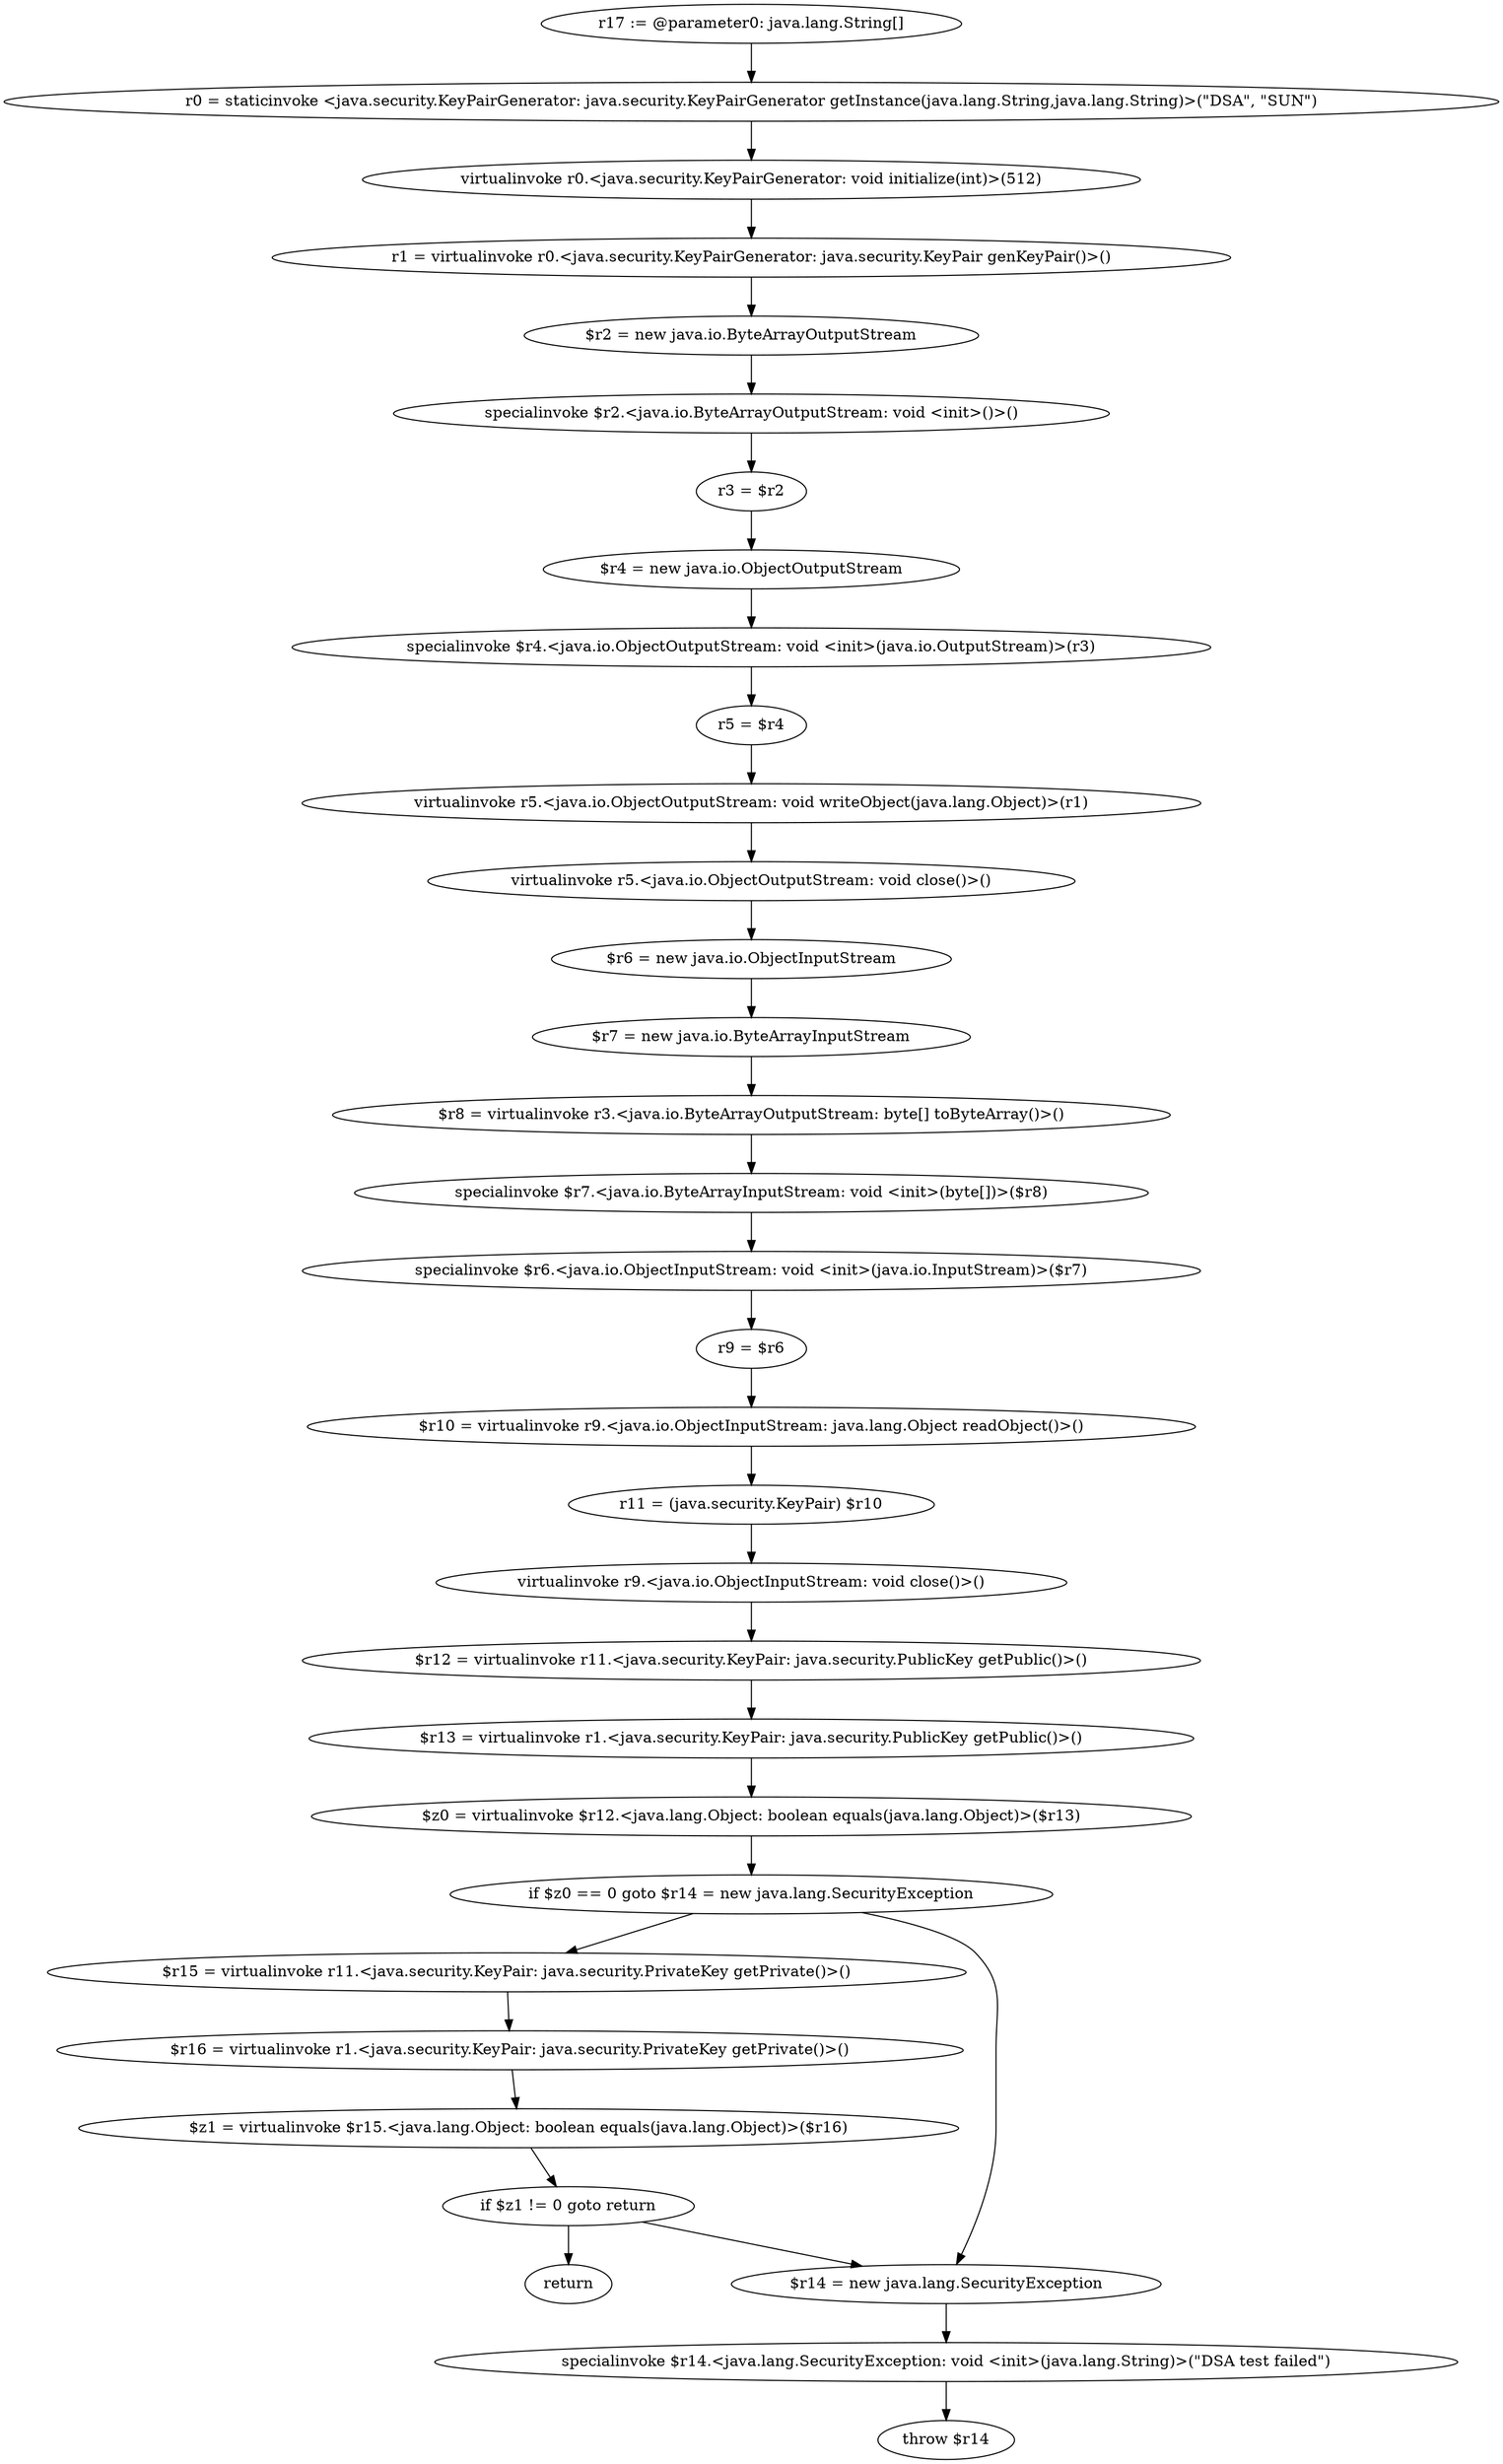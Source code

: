 digraph "unitGraph" {
    "r17 := @parameter0: java.lang.String[]"
    "r0 = staticinvoke <java.security.KeyPairGenerator: java.security.KeyPairGenerator getInstance(java.lang.String,java.lang.String)>(\"DSA\", \"SUN\")"
    "virtualinvoke r0.<java.security.KeyPairGenerator: void initialize(int)>(512)"
    "r1 = virtualinvoke r0.<java.security.KeyPairGenerator: java.security.KeyPair genKeyPair()>()"
    "$r2 = new java.io.ByteArrayOutputStream"
    "specialinvoke $r2.<java.io.ByteArrayOutputStream: void <init>()>()"
    "r3 = $r2"
    "$r4 = new java.io.ObjectOutputStream"
    "specialinvoke $r4.<java.io.ObjectOutputStream: void <init>(java.io.OutputStream)>(r3)"
    "r5 = $r4"
    "virtualinvoke r5.<java.io.ObjectOutputStream: void writeObject(java.lang.Object)>(r1)"
    "virtualinvoke r5.<java.io.ObjectOutputStream: void close()>()"
    "$r6 = new java.io.ObjectInputStream"
    "$r7 = new java.io.ByteArrayInputStream"
    "$r8 = virtualinvoke r3.<java.io.ByteArrayOutputStream: byte[] toByteArray()>()"
    "specialinvoke $r7.<java.io.ByteArrayInputStream: void <init>(byte[])>($r8)"
    "specialinvoke $r6.<java.io.ObjectInputStream: void <init>(java.io.InputStream)>($r7)"
    "r9 = $r6"
    "$r10 = virtualinvoke r9.<java.io.ObjectInputStream: java.lang.Object readObject()>()"
    "r11 = (java.security.KeyPair) $r10"
    "virtualinvoke r9.<java.io.ObjectInputStream: void close()>()"
    "$r12 = virtualinvoke r11.<java.security.KeyPair: java.security.PublicKey getPublic()>()"
    "$r13 = virtualinvoke r1.<java.security.KeyPair: java.security.PublicKey getPublic()>()"
    "$z0 = virtualinvoke $r12.<java.lang.Object: boolean equals(java.lang.Object)>($r13)"
    "if $z0 == 0 goto $r14 = new java.lang.SecurityException"
    "$r15 = virtualinvoke r11.<java.security.KeyPair: java.security.PrivateKey getPrivate()>()"
    "$r16 = virtualinvoke r1.<java.security.KeyPair: java.security.PrivateKey getPrivate()>()"
    "$z1 = virtualinvoke $r15.<java.lang.Object: boolean equals(java.lang.Object)>($r16)"
    "if $z1 != 0 goto return"
    "$r14 = new java.lang.SecurityException"
    "specialinvoke $r14.<java.lang.SecurityException: void <init>(java.lang.String)>(\"DSA test failed\")"
    "throw $r14"
    "return"
    "r17 := @parameter0: java.lang.String[]"->"r0 = staticinvoke <java.security.KeyPairGenerator: java.security.KeyPairGenerator getInstance(java.lang.String,java.lang.String)>(\"DSA\", \"SUN\")";
    "r0 = staticinvoke <java.security.KeyPairGenerator: java.security.KeyPairGenerator getInstance(java.lang.String,java.lang.String)>(\"DSA\", \"SUN\")"->"virtualinvoke r0.<java.security.KeyPairGenerator: void initialize(int)>(512)";
    "virtualinvoke r0.<java.security.KeyPairGenerator: void initialize(int)>(512)"->"r1 = virtualinvoke r0.<java.security.KeyPairGenerator: java.security.KeyPair genKeyPair()>()";
    "r1 = virtualinvoke r0.<java.security.KeyPairGenerator: java.security.KeyPair genKeyPair()>()"->"$r2 = new java.io.ByteArrayOutputStream";
    "$r2 = new java.io.ByteArrayOutputStream"->"specialinvoke $r2.<java.io.ByteArrayOutputStream: void <init>()>()";
    "specialinvoke $r2.<java.io.ByteArrayOutputStream: void <init>()>()"->"r3 = $r2";
    "r3 = $r2"->"$r4 = new java.io.ObjectOutputStream";
    "$r4 = new java.io.ObjectOutputStream"->"specialinvoke $r4.<java.io.ObjectOutputStream: void <init>(java.io.OutputStream)>(r3)";
    "specialinvoke $r4.<java.io.ObjectOutputStream: void <init>(java.io.OutputStream)>(r3)"->"r5 = $r4";
    "r5 = $r4"->"virtualinvoke r5.<java.io.ObjectOutputStream: void writeObject(java.lang.Object)>(r1)";
    "virtualinvoke r5.<java.io.ObjectOutputStream: void writeObject(java.lang.Object)>(r1)"->"virtualinvoke r5.<java.io.ObjectOutputStream: void close()>()";
    "virtualinvoke r5.<java.io.ObjectOutputStream: void close()>()"->"$r6 = new java.io.ObjectInputStream";
    "$r6 = new java.io.ObjectInputStream"->"$r7 = new java.io.ByteArrayInputStream";
    "$r7 = new java.io.ByteArrayInputStream"->"$r8 = virtualinvoke r3.<java.io.ByteArrayOutputStream: byte[] toByteArray()>()";
    "$r8 = virtualinvoke r3.<java.io.ByteArrayOutputStream: byte[] toByteArray()>()"->"specialinvoke $r7.<java.io.ByteArrayInputStream: void <init>(byte[])>($r8)";
    "specialinvoke $r7.<java.io.ByteArrayInputStream: void <init>(byte[])>($r8)"->"specialinvoke $r6.<java.io.ObjectInputStream: void <init>(java.io.InputStream)>($r7)";
    "specialinvoke $r6.<java.io.ObjectInputStream: void <init>(java.io.InputStream)>($r7)"->"r9 = $r6";
    "r9 = $r6"->"$r10 = virtualinvoke r9.<java.io.ObjectInputStream: java.lang.Object readObject()>()";
    "$r10 = virtualinvoke r9.<java.io.ObjectInputStream: java.lang.Object readObject()>()"->"r11 = (java.security.KeyPair) $r10";
    "r11 = (java.security.KeyPair) $r10"->"virtualinvoke r9.<java.io.ObjectInputStream: void close()>()";
    "virtualinvoke r9.<java.io.ObjectInputStream: void close()>()"->"$r12 = virtualinvoke r11.<java.security.KeyPair: java.security.PublicKey getPublic()>()";
    "$r12 = virtualinvoke r11.<java.security.KeyPair: java.security.PublicKey getPublic()>()"->"$r13 = virtualinvoke r1.<java.security.KeyPair: java.security.PublicKey getPublic()>()";
    "$r13 = virtualinvoke r1.<java.security.KeyPair: java.security.PublicKey getPublic()>()"->"$z0 = virtualinvoke $r12.<java.lang.Object: boolean equals(java.lang.Object)>($r13)";
    "$z0 = virtualinvoke $r12.<java.lang.Object: boolean equals(java.lang.Object)>($r13)"->"if $z0 == 0 goto $r14 = new java.lang.SecurityException";
    "if $z0 == 0 goto $r14 = new java.lang.SecurityException"->"$r15 = virtualinvoke r11.<java.security.KeyPair: java.security.PrivateKey getPrivate()>()";
    "if $z0 == 0 goto $r14 = new java.lang.SecurityException"->"$r14 = new java.lang.SecurityException";
    "$r15 = virtualinvoke r11.<java.security.KeyPair: java.security.PrivateKey getPrivate()>()"->"$r16 = virtualinvoke r1.<java.security.KeyPair: java.security.PrivateKey getPrivate()>()";
    "$r16 = virtualinvoke r1.<java.security.KeyPair: java.security.PrivateKey getPrivate()>()"->"$z1 = virtualinvoke $r15.<java.lang.Object: boolean equals(java.lang.Object)>($r16)";
    "$z1 = virtualinvoke $r15.<java.lang.Object: boolean equals(java.lang.Object)>($r16)"->"if $z1 != 0 goto return";
    "if $z1 != 0 goto return"->"$r14 = new java.lang.SecurityException";
    "if $z1 != 0 goto return"->"return";
    "$r14 = new java.lang.SecurityException"->"specialinvoke $r14.<java.lang.SecurityException: void <init>(java.lang.String)>(\"DSA test failed\")";
    "specialinvoke $r14.<java.lang.SecurityException: void <init>(java.lang.String)>(\"DSA test failed\")"->"throw $r14";
}
